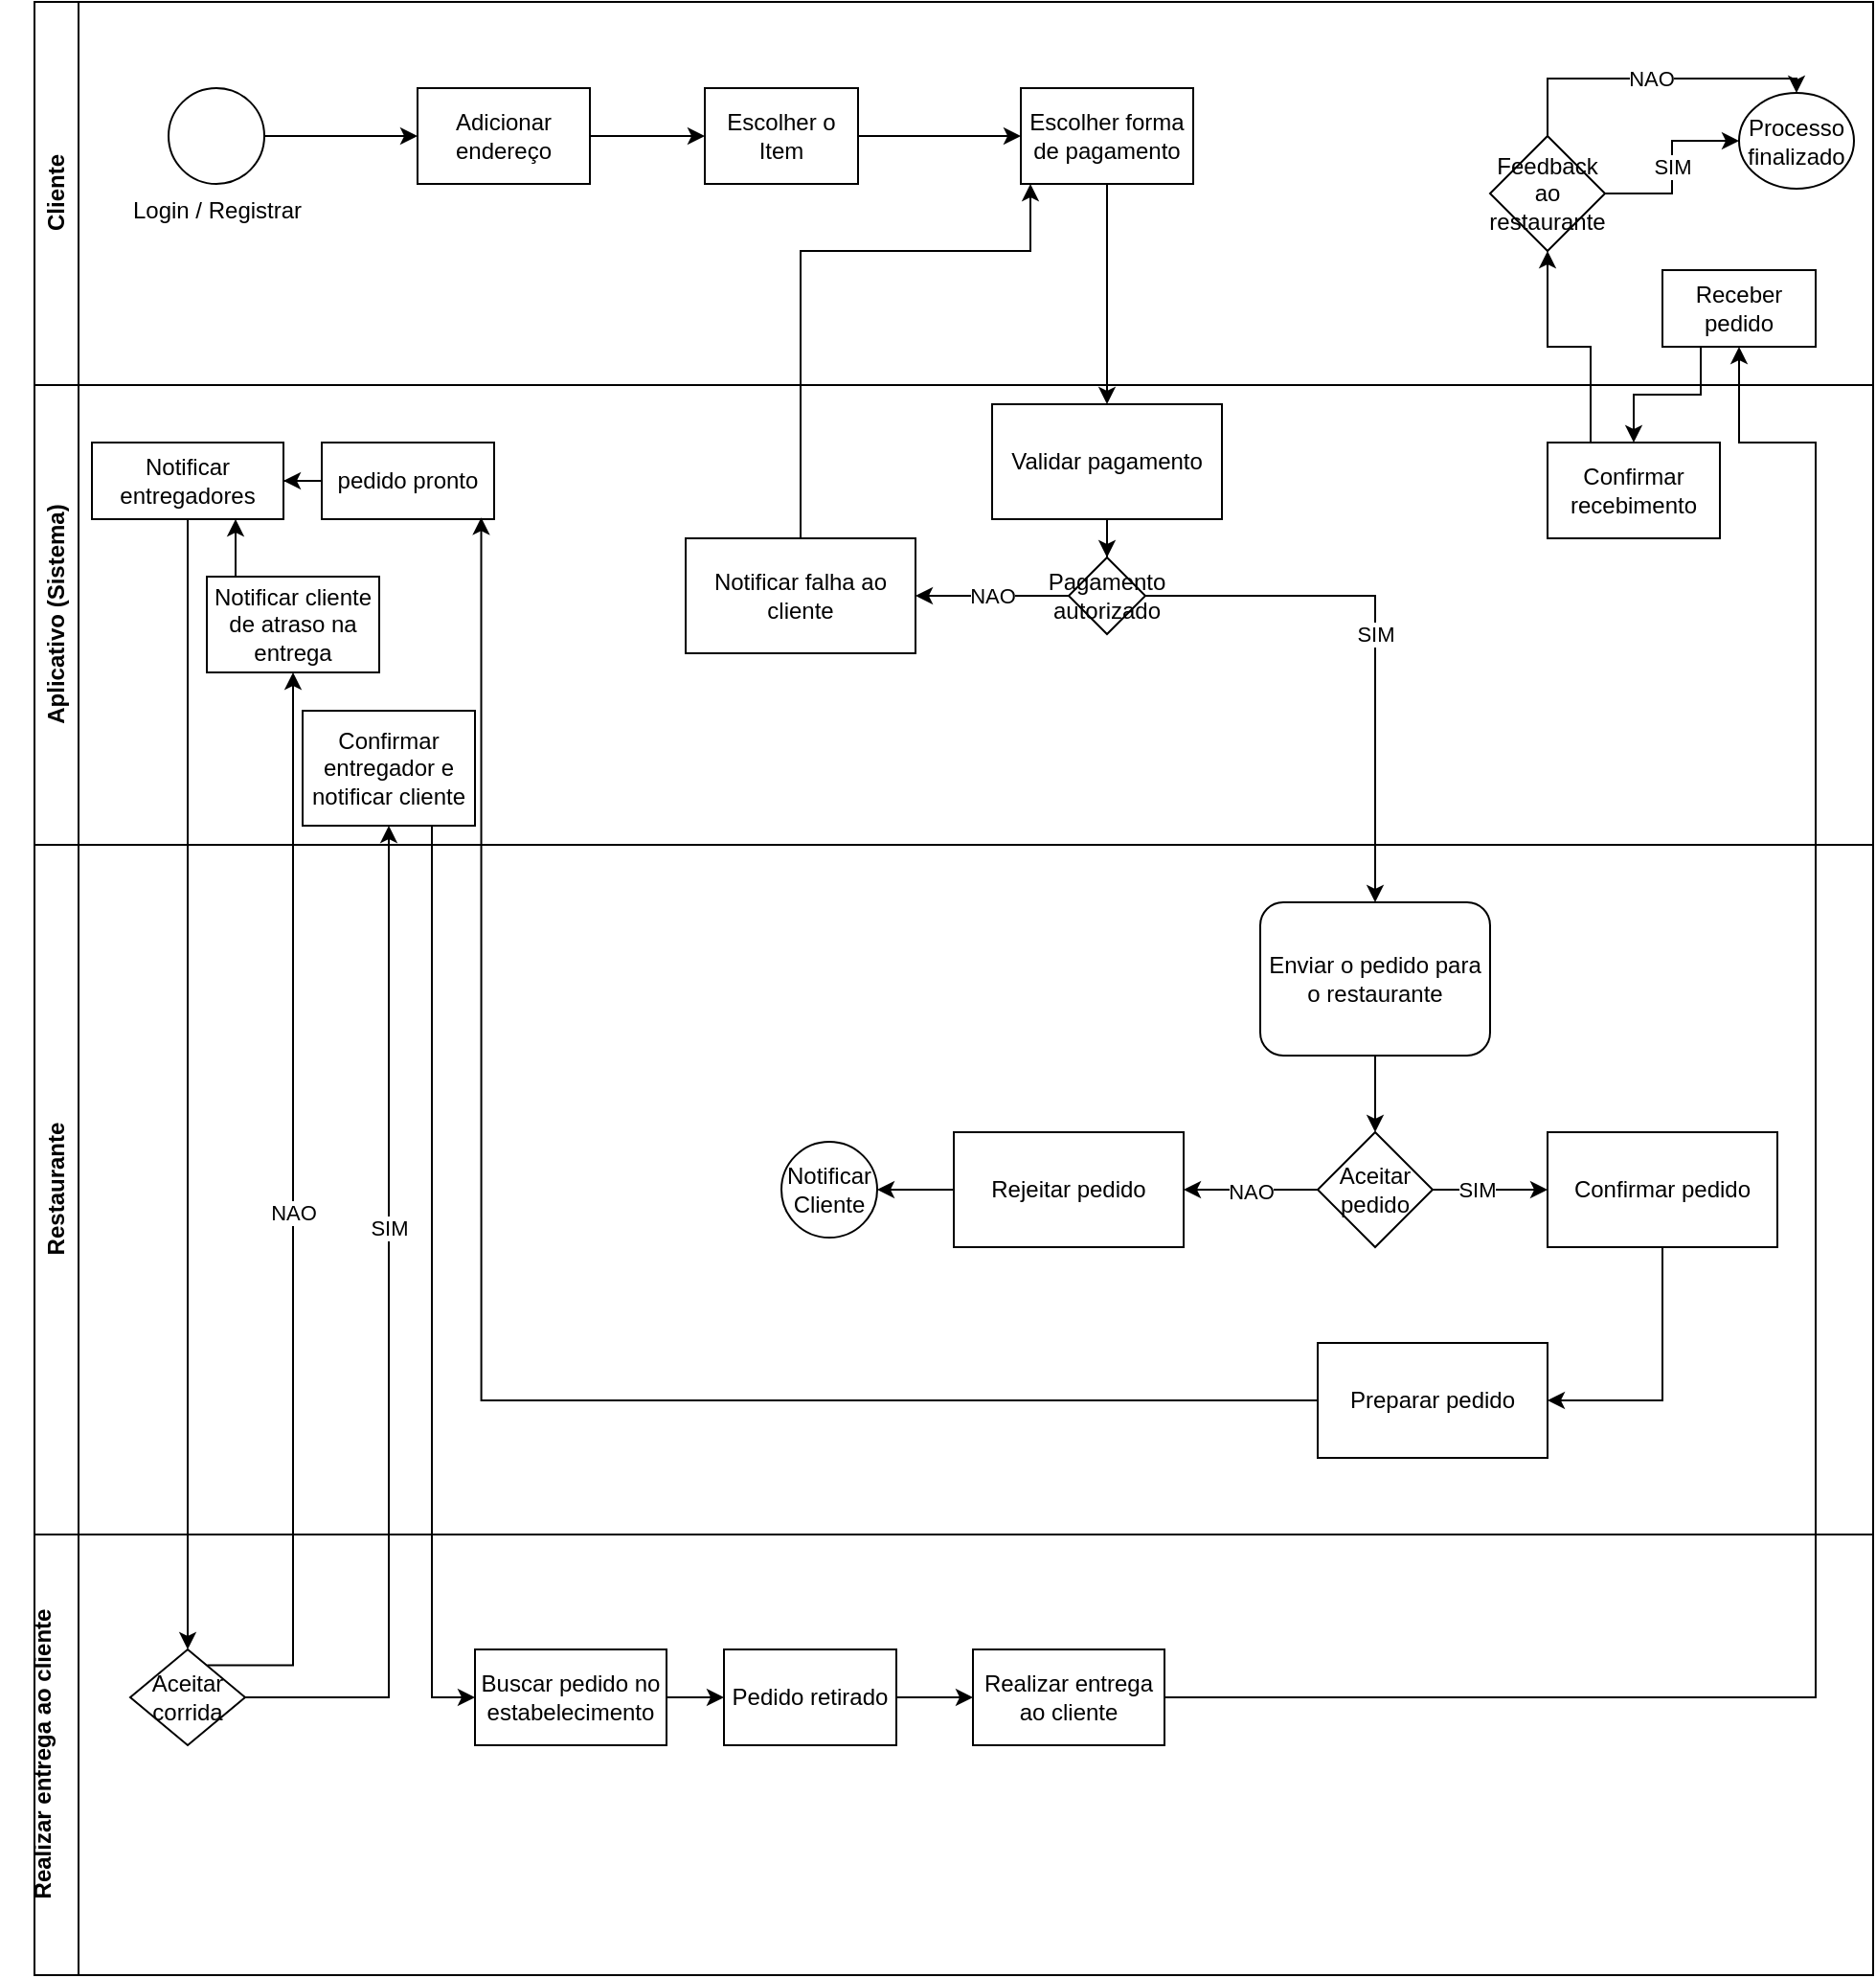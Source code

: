 <mxfile version="26.2.14">
  <diagram name="Page-1" id="2a216829-ef6e-dabb-86c1-c78162f3ba2b">
    <mxGraphModel dx="1113" dy="672" grid="1" gridSize="10" guides="1" tooltips="1" connect="1" arrows="1" fold="1" page="1" pageScale="1" pageWidth="850" pageHeight="1100" background="none" math="0" shadow="0">
      <root>
        <mxCell id="0" />
        <mxCell id="1" parent="0" />
        <mxCell id="lV-dZJ7PQqLPonHj44Zm-11" value="Cliente" style="swimlane;horizontal=0;whiteSpace=wrap;html=1;" vertex="1" parent="1">
          <mxGeometry x="190" y="230" width="960" height="200" as="geometry">
            <mxRectangle x="190" y="230" width="40" height="70" as="alternateBounds" />
          </mxGeometry>
        </mxCell>
        <mxCell id="lV-dZJ7PQqLPonHj44Zm-88" style="edgeStyle=orthogonalEdgeStyle;rounded=0;orthogonalLoop=1;jettySize=auto;html=1;" edge="1" parent="lV-dZJ7PQqLPonHj44Zm-11" source="lV-dZJ7PQqLPonHj44Zm-81" target="lV-dZJ7PQqLPonHj44Zm-82">
          <mxGeometry relative="1" as="geometry" />
        </mxCell>
        <mxCell id="lV-dZJ7PQqLPonHj44Zm-81" value="Adicionar endereço" style="whiteSpace=wrap;html=1;" vertex="1" parent="lV-dZJ7PQqLPonHj44Zm-11">
          <mxGeometry x="200" y="45" width="90" height="50" as="geometry" />
        </mxCell>
        <mxCell id="lV-dZJ7PQqLPonHj44Zm-87" style="edgeStyle=orthogonalEdgeStyle;rounded=0;orthogonalLoop=1;jettySize=auto;html=1;" edge="1" parent="lV-dZJ7PQqLPonHj44Zm-11" source="lV-dZJ7PQqLPonHj44Zm-82" target="lV-dZJ7PQqLPonHj44Zm-84">
          <mxGeometry relative="1" as="geometry" />
        </mxCell>
        <mxCell id="lV-dZJ7PQqLPonHj44Zm-82" value="Escolher o Item" style="whiteSpace=wrap;html=1;" vertex="1" parent="lV-dZJ7PQqLPonHj44Zm-11">
          <mxGeometry x="350" y="45" width="80" height="50" as="geometry" />
        </mxCell>
        <mxCell id="lV-dZJ7PQqLPonHj44Zm-84" value="Escolher forma de pagamento" style="whiteSpace=wrap;html=1;" vertex="1" parent="lV-dZJ7PQqLPonHj44Zm-11">
          <mxGeometry x="515" y="45" width="90" height="50" as="geometry" />
        </mxCell>
        <mxCell id="7a84cebc1def654-1" value="Login / Registrar" style="shape=mxgraph.bpmn.shape;html=1;verticalLabelPosition=bottom;labelBackgroundColor=#ffffff;verticalAlign=top;perimeter=ellipsePerimeter;outline=standard;symbol=general;" parent="lV-dZJ7PQqLPonHj44Zm-11" vertex="1">
          <mxGeometry x="70" y="45" width="50" height="50" as="geometry" />
        </mxCell>
        <mxCell id="lV-dZJ7PQqLPonHj44Zm-89" style="edgeStyle=orthogonalEdgeStyle;rounded=0;orthogonalLoop=1;jettySize=auto;html=1;" edge="1" parent="lV-dZJ7PQqLPonHj44Zm-11" source="7a84cebc1def654-1" target="lV-dZJ7PQqLPonHj44Zm-81">
          <mxGeometry relative="1" as="geometry" />
        </mxCell>
        <mxCell id="lV-dZJ7PQqLPonHj44Zm-94" value="Processo finalizado" style="ellipse;whiteSpace=wrap;html=1;" vertex="1" parent="lV-dZJ7PQqLPonHj44Zm-11">
          <mxGeometry x="890" y="47.5" width="60" height="50" as="geometry" />
        </mxCell>
        <mxCell id="lV-dZJ7PQqLPonHj44Zm-96" value="Receber pedido" style="whiteSpace=wrap;html=1;" vertex="1" parent="lV-dZJ7PQqLPonHj44Zm-11">
          <mxGeometry x="850" y="140" width="80" height="40" as="geometry" />
        </mxCell>
        <mxCell id="lV-dZJ7PQqLPonHj44Zm-132" value="SIM" style="edgeStyle=orthogonalEdgeStyle;rounded=0;orthogonalLoop=1;jettySize=auto;html=1;" edge="1" parent="lV-dZJ7PQqLPonHj44Zm-11" source="lV-dZJ7PQqLPonHj44Zm-130" target="lV-dZJ7PQqLPonHj44Zm-94">
          <mxGeometry relative="1" as="geometry" />
        </mxCell>
        <mxCell id="lV-dZJ7PQqLPonHj44Zm-133" value="NAO" style="edgeStyle=orthogonalEdgeStyle;rounded=0;orthogonalLoop=1;jettySize=auto;html=1;entryX=0.5;entryY=0;entryDx=0;entryDy=0;" edge="1" parent="lV-dZJ7PQqLPonHj44Zm-11" source="lV-dZJ7PQqLPonHj44Zm-130" target="lV-dZJ7PQqLPonHj44Zm-94">
          <mxGeometry relative="1" as="geometry">
            <mxPoint x="920.0" y="40" as="targetPoint" />
            <Array as="points">
              <mxPoint x="790" y="40" />
              <mxPoint x="920" y="40" />
            </Array>
          </mxGeometry>
        </mxCell>
        <mxCell id="lV-dZJ7PQqLPonHj44Zm-130" value="Feedback ao restaurante" style="rhombus;whiteSpace=wrap;html=1;" vertex="1" parent="lV-dZJ7PQqLPonHj44Zm-11">
          <mxGeometry x="760" y="70" width="60" height="60" as="geometry" />
        </mxCell>
        <mxCell id="lV-dZJ7PQqLPonHj44Zm-47" value="Aplicativo (Sistema)" style="swimlane;horizontal=0;whiteSpace=wrap;html=1;" vertex="1" parent="1">
          <mxGeometry x="190" y="430" width="960" height="240" as="geometry" />
        </mxCell>
        <mxCell id="lV-dZJ7PQqLPonHj44Zm-50" value="Notificar falha ao cliente" style="whiteSpace=wrap;html=1;" vertex="1" parent="lV-dZJ7PQqLPonHj44Zm-47">
          <mxGeometry x="340" y="80" width="120" height="60" as="geometry" />
        </mxCell>
        <mxCell id="lV-dZJ7PQqLPonHj44Zm-61" value="NAO" style="edgeStyle=orthogonalEdgeStyle;rounded=0;orthogonalLoop=1;jettySize=auto;html=1;entryX=1;entryY=0.5;entryDx=0;entryDy=0;" edge="1" parent="lV-dZJ7PQqLPonHj44Zm-47" source="lV-dZJ7PQqLPonHj44Zm-5" target="lV-dZJ7PQqLPonHj44Zm-50">
          <mxGeometry relative="1" as="geometry" />
        </mxCell>
        <mxCell id="lV-dZJ7PQqLPonHj44Zm-5" value="Pagamento a&lt;span style=&quot;background-color: transparent; color: light-dark(rgb(0, 0, 0), rgb(255, 255, 255));&quot;&gt;utorizado&lt;/span&gt;" style="rhombus;verticalAlign=middle;align=center;fontColor=default;labelBackgroundColor=none;html=1;whiteSpace=wrap;spacingBottom=0;" vertex="1" parent="lV-dZJ7PQqLPonHj44Zm-47">
          <mxGeometry x="540" y="90" width="40" height="40" as="geometry" />
        </mxCell>
        <mxCell id="lV-dZJ7PQqLPonHj44Zm-58" style="edgeStyle=orthogonalEdgeStyle;rounded=0;orthogonalLoop=1;jettySize=auto;html=1;" edge="1" parent="lV-dZJ7PQqLPonHj44Zm-47" source="lV-dZJ7PQqLPonHj44Zm-55" target="lV-dZJ7PQqLPonHj44Zm-5">
          <mxGeometry relative="1" as="geometry" />
        </mxCell>
        <mxCell id="lV-dZJ7PQqLPonHj44Zm-55" value="Validar pagamento" style="whiteSpace=wrap;html=1;" vertex="1" parent="lV-dZJ7PQqLPonHj44Zm-47">
          <mxGeometry x="500" y="10" width="120" height="60" as="geometry" />
        </mxCell>
        <mxCell id="lV-dZJ7PQqLPonHj44Zm-102" style="edgeStyle=orthogonalEdgeStyle;rounded=0;orthogonalLoop=1;jettySize=auto;html=1;" edge="1" parent="lV-dZJ7PQqLPonHj44Zm-47" source="lV-dZJ7PQqLPonHj44Zm-100" target="lV-dZJ7PQqLPonHj44Zm-101">
          <mxGeometry relative="1" as="geometry" />
        </mxCell>
        <mxCell id="lV-dZJ7PQqLPonHj44Zm-100" value="pedido pronto" style="whiteSpace=wrap;html=1;" vertex="1" parent="lV-dZJ7PQqLPonHj44Zm-47">
          <mxGeometry x="150" y="30" width="90" height="40" as="geometry" />
        </mxCell>
        <mxCell id="lV-dZJ7PQqLPonHj44Zm-114" style="edgeStyle=orthogonalEdgeStyle;rounded=0;orthogonalLoop=1;jettySize=auto;html=1;entryX=0.75;entryY=1;entryDx=0;entryDy=0;" edge="1" parent="lV-dZJ7PQqLPonHj44Zm-47" source="lV-dZJ7PQqLPonHj44Zm-112" target="lV-dZJ7PQqLPonHj44Zm-101">
          <mxGeometry relative="1" as="geometry">
            <Array as="points">
              <mxPoint x="100" y="100" />
              <mxPoint x="100" y="100" />
            </Array>
          </mxGeometry>
        </mxCell>
        <mxCell id="lV-dZJ7PQqLPonHj44Zm-112" value="Notificar cliente&lt;br&gt;de atraso na entrega" style="whiteSpace=wrap;html=1;" vertex="1" parent="lV-dZJ7PQqLPonHj44Zm-47">
          <mxGeometry x="90" y="100" width="90" height="50" as="geometry" />
        </mxCell>
        <mxCell id="lV-dZJ7PQqLPonHj44Zm-101" value="Notificar entregadores" style="whiteSpace=wrap;html=1;" vertex="1" parent="lV-dZJ7PQqLPonHj44Zm-47">
          <mxGeometry x="30" y="30" width="100" height="40" as="geometry" />
        </mxCell>
        <mxCell id="lV-dZJ7PQqLPonHj44Zm-117" value="Confirmar entregador e notificar cliente" style="whiteSpace=wrap;html=1;" vertex="1" parent="lV-dZJ7PQqLPonHj44Zm-47">
          <mxGeometry x="140" y="170" width="90" height="60" as="geometry" />
        </mxCell>
        <mxCell id="lV-dZJ7PQqLPonHj44Zm-128" value="Confirmar recebimento" style="whiteSpace=wrap;html=1;" vertex="1" parent="lV-dZJ7PQqLPonHj44Zm-47">
          <mxGeometry x="790" y="30" width="90" height="50" as="geometry" />
        </mxCell>
        <mxCell id="lV-dZJ7PQqLPonHj44Zm-53" value="Restaurante" style="swimlane;horizontal=0;whiteSpace=wrap;html=1;" vertex="1" parent="1">
          <mxGeometry x="190" y="670" width="960" height="360" as="geometry" />
        </mxCell>
        <mxCell id="lV-dZJ7PQqLPonHj44Zm-70" value="" style="edgeStyle=orthogonalEdgeStyle;rounded=0;orthogonalLoop=1;jettySize=auto;html=1;" edge="1" parent="lV-dZJ7PQqLPonHj44Zm-53" source="7a84cebc1def654-14" target="lV-dZJ7PQqLPonHj44Zm-68">
          <mxGeometry relative="1" as="geometry" />
        </mxCell>
        <mxCell id="7a84cebc1def654-14" value="Enviar o pedido para o restaurante" style="html=1;whiteSpace=wrap;rounded=1;" parent="lV-dZJ7PQqLPonHj44Zm-53" vertex="1">
          <mxGeometry x="640" y="30" width="120" height="80" as="geometry" />
        </mxCell>
        <mxCell id="lV-dZJ7PQqLPonHj44Zm-72" value="" style="edgeStyle=orthogonalEdgeStyle;rounded=0;orthogonalLoop=1;jettySize=auto;html=1;" edge="1" parent="lV-dZJ7PQqLPonHj44Zm-53" source="lV-dZJ7PQqLPonHj44Zm-68" target="lV-dZJ7PQqLPonHj44Zm-71">
          <mxGeometry relative="1" as="geometry" />
        </mxCell>
        <mxCell id="lV-dZJ7PQqLPonHj44Zm-73" value="NAO" style="edgeLabel;html=1;align=center;verticalAlign=middle;resizable=0;points=[];" vertex="1" connectable="0" parent="lV-dZJ7PQqLPonHj44Zm-72">
          <mxGeometry x="0.02" y="1" relative="1" as="geometry">
            <mxPoint as="offset" />
          </mxGeometry>
        </mxCell>
        <mxCell id="lV-dZJ7PQqLPonHj44Zm-75" value="" style="edgeStyle=orthogonalEdgeStyle;rounded=0;orthogonalLoop=1;jettySize=auto;html=1;" edge="1" parent="lV-dZJ7PQqLPonHj44Zm-53" source="lV-dZJ7PQqLPonHj44Zm-68" target="lV-dZJ7PQqLPonHj44Zm-74">
          <mxGeometry relative="1" as="geometry" />
        </mxCell>
        <mxCell id="lV-dZJ7PQqLPonHj44Zm-76" value="SIM" style="edgeLabel;html=1;align=center;verticalAlign=middle;resizable=0;points=[];" vertex="1" connectable="0" parent="lV-dZJ7PQqLPonHj44Zm-75">
          <mxGeometry x="-0.433" y="-1" relative="1" as="geometry">
            <mxPoint x="6" y="-1" as="offset" />
          </mxGeometry>
        </mxCell>
        <mxCell id="lV-dZJ7PQqLPonHj44Zm-68" value="Aceitar pedido" style="rhombus;whiteSpace=wrap;html=1;" vertex="1" parent="lV-dZJ7PQqLPonHj44Zm-53">
          <mxGeometry x="670" y="150" width="60" height="60" as="geometry" />
        </mxCell>
        <mxCell id="lV-dZJ7PQqLPonHj44Zm-78" style="edgeStyle=orthogonalEdgeStyle;rounded=0;orthogonalLoop=1;jettySize=auto;html=1;" edge="1" parent="lV-dZJ7PQqLPonHj44Zm-53" source="lV-dZJ7PQqLPonHj44Zm-71" target="lV-dZJ7PQqLPonHj44Zm-77">
          <mxGeometry relative="1" as="geometry" />
        </mxCell>
        <mxCell id="lV-dZJ7PQqLPonHj44Zm-71" value="Rejeitar pedido" style="whiteSpace=wrap;html=1;" vertex="1" parent="lV-dZJ7PQqLPonHj44Zm-53">
          <mxGeometry x="480" y="150" width="120" height="60" as="geometry" />
        </mxCell>
        <mxCell id="lV-dZJ7PQqLPonHj44Zm-74" value="Confirmar pedido" style="whiteSpace=wrap;html=1;" vertex="1" parent="lV-dZJ7PQqLPonHj44Zm-53">
          <mxGeometry x="790" y="150" width="120" height="60" as="geometry" />
        </mxCell>
        <mxCell id="lV-dZJ7PQqLPonHj44Zm-77" value="Notificar Cliente" style="ellipse;whiteSpace=wrap;html=1;" vertex="1" parent="lV-dZJ7PQqLPonHj44Zm-53">
          <mxGeometry x="390" y="155" width="50" height="50" as="geometry" />
        </mxCell>
        <mxCell id="lV-dZJ7PQqLPonHj44Zm-60" value="SIM" style="edgeStyle=orthogonalEdgeStyle;rounded=0;orthogonalLoop=1;jettySize=auto;html=1;entryX=0.5;entryY=0;entryDx=0;entryDy=0;" edge="1" parent="1" source="lV-dZJ7PQqLPonHj44Zm-5" target="7a84cebc1def654-14">
          <mxGeometry relative="1" as="geometry">
            <mxPoint x="890" y="540" as="targetPoint" />
          </mxGeometry>
        </mxCell>
        <mxCell id="lV-dZJ7PQqLPonHj44Zm-79" value="Preparar pedido" style="whiteSpace=wrap;html=1;" vertex="1" parent="1">
          <mxGeometry x="860" y="930" width="120" height="60" as="geometry" />
        </mxCell>
        <mxCell id="lV-dZJ7PQqLPonHj44Zm-80" style="edgeStyle=orthogonalEdgeStyle;rounded=0;orthogonalLoop=1;jettySize=auto;html=1;entryX=1;entryY=0.5;entryDx=0;entryDy=0;" edge="1" parent="1" source="lV-dZJ7PQqLPonHj44Zm-74" target="lV-dZJ7PQqLPonHj44Zm-79">
          <mxGeometry relative="1" as="geometry" />
        </mxCell>
        <mxCell id="lV-dZJ7PQqLPonHj44Zm-86" style="edgeStyle=orthogonalEdgeStyle;rounded=0;orthogonalLoop=1;jettySize=auto;html=1;entryX=0.5;entryY=0;entryDx=0;entryDy=0;" edge="1" parent="1" source="lV-dZJ7PQqLPonHj44Zm-84" target="lV-dZJ7PQqLPonHj44Zm-55">
          <mxGeometry relative="1" as="geometry" />
        </mxCell>
        <mxCell id="lV-dZJ7PQqLPonHj44Zm-90" style="edgeStyle=orthogonalEdgeStyle;rounded=0;orthogonalLoop=1;jettySize=auto;html=1;" edge="1" parent="1" source="lV-dZJ7PQqLPonHj44Zm-50">
          <mxGeometry relative="1" as="geometry">
            <mxPoint x="710" y="325" as="targetPoint" />
            <Array as="points">
              <mxPoint x="590" y="360" />
              <mxPoint x="710" y="360" />
              <mxPoint x="710" y="325" />
            </Array>
          </mxGeometry>
        </mxCell>
        <mxCell id="lV-dZJ7PQqLPonHj44Zm-98" value="&#xa;Realizar entrega ao cliente&#xa;&#xa;" style="swimlane;horizontal=0;whiteSpace=wrap;html=1;startSize=23;" vertex="1" parent="1">
          <mxGeometry x="190" y="1030" width="960" height="230" as="geometry" />
        </mxCell>
        <mxCell id="lV-dZJ7PQqLPonHj44Zm-124" style="edgeStyle=orthogonalEdgeStyle;rounded=0;orthogonalLoop=1;jettySize=auto;html=1;" edge="1" parent="lV-dZJ7PQqLPonHj44Zm-98" source="lV-dZJ7PQqLPonHj44Zm-106" target="lV-dZJ7PQqLPonHj44Zm-123">
          <mxGeometry relative="1" as="geometry" />
        </mxCell>
        <mxCell id="lV-dZJ7PQqLPonHj44Zm-106" value="Buscar pedido no estabelecimento" style="whiteSpace=wrap;html=1;" vertex="1" parent="lV-dZJ7PQqLPonHj44Zm-98">
          <mxGeometry x="230" y="60" width="100" height="50" as="geometry" />
        </mxCell>
        <mxCell id="lV-dZJ7PQqLPonHj44Zm-103" value="Aceitar corrida" style="rhombus;whiteSpace=wrap;html=1;" vertex="1" parent="lV-dZJ7PQqLPonHj44Zm-98">
          <mxGeometry x="50" y="60" width="60" height="50" as="geometry" />
        </mxCell>
        <mxCell id="lV-dZJ7PQqLPonHj44Zm-126" style="edgeStyle=orthogonalEdgeStyle;rounded=0;orthogonalLoop=1;jettySize=auto;html=1;" edge="1" parent="lV-dZJ7PQqLPonHj44Zm-98" source="lV-dZJ7PQqLPonHj44Zm-123" target="lV-dZJ7PQqLPonHj44Zm-125">
          <mxGeometry relative="1" as="geometry" />
        </mxCell>
        <mxCell id="lV-dZJ7PQqLPonHj44Zm-123" value="Pedido retirado" style="whiteSpace=wrap;html=1;" vertex="1" parent="lV-dZJ7PQqLPonHj44Zm-98">
          <mxGeometry x="360" y="60" width="90" height="50" as="geometry" />
        </mxCell>
        <mxCell id="lV-dZJ7PQqLPonHj44Zm-125" value="Realizar entrega ao cliente" style="whiteSpace=wrap;html=1;" vertex="1" parent="lV-dZJ7PQqLPonHj44Zm-98">
          <mxGeometry x="490" y="60" width="100" height="50" as="geometry" />
        </mxCell>
        <mxCell id="lV-dZJ7PQqLPonHj44Zm-107" style="edgeStyle=orthogonalEdgeStyle;rounded=0;orthogonalLoop=1;jettySize=auto;html=1;entryX=0.5;entryY=0;entryDx=0;entryDy=0;" edge="1" parent="1" source="lV-dZJ7PQqLPonHj44Zm-101" target="lV-dZJ7PQqLPonHj44Zm-103">
          <mxGeometry relative="1" as="geometry">
            <mxPoint x="270" y="1030" as="targetPoint" />
          </mxGeometry>
        </mxCell>
        <mxCell id="lV-dZJ7PQqLPonHj44Zm-113" value="NAO" style="edgeStyle=orthogonalEdgeStyle;rounded=0;orthogonalLoop=1;jettySize=auto;html=1;entryX=0.5;entryY=1;entryDx=0;entryDy=0;exitX=0.67;exitY=0.164;exitDx=0;exitDy=0;exitPerimeter=0;" edge="1" parent="1" source="lV-dZJ7PQqLPonHj44Zm-103" target="lV-dZJ7PQqLPonHj44Zm-112">
          <mxGeometry relative="1" as="geometry">
            <mxPoint x="281.937" y="1039.947" as="sourcePoint" />
            <Array as="points">
              <mxPoint x="325" y="1098" />
            </Array>
          </mxGeometry>
        </mxCell>
        <mxCell id="lV-dZJ7PQqLPonHj44Zm-99" style="edgeStyle=orthogonalEdgeStyle;rounded=0;orthogonalLoop=1;jettySize=auto;html=1;exitX=0;exitY=0.5;exitDx=0;exitDy=0;entryX=0.925;entryY=0.979;entryDx=0;entryDy=0;entryPerimeter=0;" edge="1" parent="1" source="lV-dZJ7PQqLPonHj44Zm-79" target="lV-dZJ7PQqLPonHj44Zm-100">
          <mxGeometry relative="1" as="geometry">
            <mxPoint x="400" y="500" as="targetPoint" />
            <mxPoint x="860" y="899.947" as="sourcePoint" />
            <Array as="points">
              <mxPoint x="423" y="960" />
            </Array>
          </mxGeometry>
        </mxCell>
        <mxCell id="lV-dZJ7PQqLPonHj44Zm-118" value="SIM" style="edgeStyle=orthogonalEdgeStyle;rounded=0;orthogonalLoop=1;jettySize=auto;html=1;entryX=0.5;entryY=1;entryDx=0;entryDy=0;" edge="1" parent="1" source="lV-dZJ7PQqLPonHj44Zm-103" target="lV-dZJ7PQqLPonHj44Zm-117">
          <mxGeometry x="0.207" relative="1" as="geometry">
            <mxPoint x="380" y="1115" as="targetPoint" />
            <mxPoint as="offset" />
          </mxGeometry>
        </mxCell>
        <mxCell id="lV-dZJ7PQqLPonHj44Zm-122" style="edgeStyle=orthogonalEdgeStyle;rounded=0;orthogonalLoop=1;jettySize=auto;html=1;exitX=0.75;exitY=1;exitDx=0;exitDy=0;entryX=0;entryY=0.5;entryDx=0;entryDy=0;" edge="1" parent="1" source="lV-dZJ7PQqLPonHj44Zm-117" target="lV-dZJ7PQqLPonHj44Zm-106">
          <mxGeometry relative="1" as="geometry" />
        </mxCell>
        <mxCell id="lV-dZJ7PQqLPonHj44Zm-127" style="edgeStyle=orthogonalEdgeStyle;rounded=0;orthogonalLoop=1;jettySize=auto;html=1;entryX=0.5;entryY=1;entryDx=0;entryDy=0;" edge="1" parent="1" source="lV-dZJ7PQqLPonHj44Zm-125" target="lV-dZJ7PQqLPonHj44Zm-96">
          <mxGeometry relative="1" as="geometry">
            <mxPoint x="1130" y="1115" as="targetPoint" />
            <Array as="points">
              <mxPoint x="1120" y="1115" />
              <mxPoint x="1120" y="460" />
              <mxPoint x="1080" y="460" />
            </Array>
          </mxGeometry>
        </mxCell>
        <mxCell id="lV-dZJ7PQqLPonHj44Zm-129" style="edgeStyle=orthogonalEdgeStyle;rounded=0;orthogonalLoop=1;jettySize=auto;html=1;exitX=0.25;exitY=1;exitDx=0;exitDy=0;entryX=0.5;entryY=0;entryDx=0;entryDy=0;" edge="1" parent="1" source="lV-dZJ7PQqLPonHj44Zm-96" target="lV-dZJ7PQqLPonHj44Zm-128">
          <mxGeometry relative="1" as="geometry" />
        </mxCell>
        <mxCell id="lV-dZJ7PQqLPonHj44Zm-131" style="edgeStyle=orthogonalEdgeStyle;rounded=0;orthogonalLoop=1;jettySize=auto;html=1;exitX=0.25;exitY=0;exitDx=0;exitDy=0;entryX=0.5;entryY=1;entryDx=0;entryDy=0;" edge="1" parent="1" source="lV-dZJ7PQqLPonHj44Zm-128" target="lV-dZJ7PQqLPonHj44Zm-130">
          <mxGeometry relative="1" as="geometry" />
        </mxCell>
      </root>
    </mxGraphModel>
  </diagram>
</mxfile>

